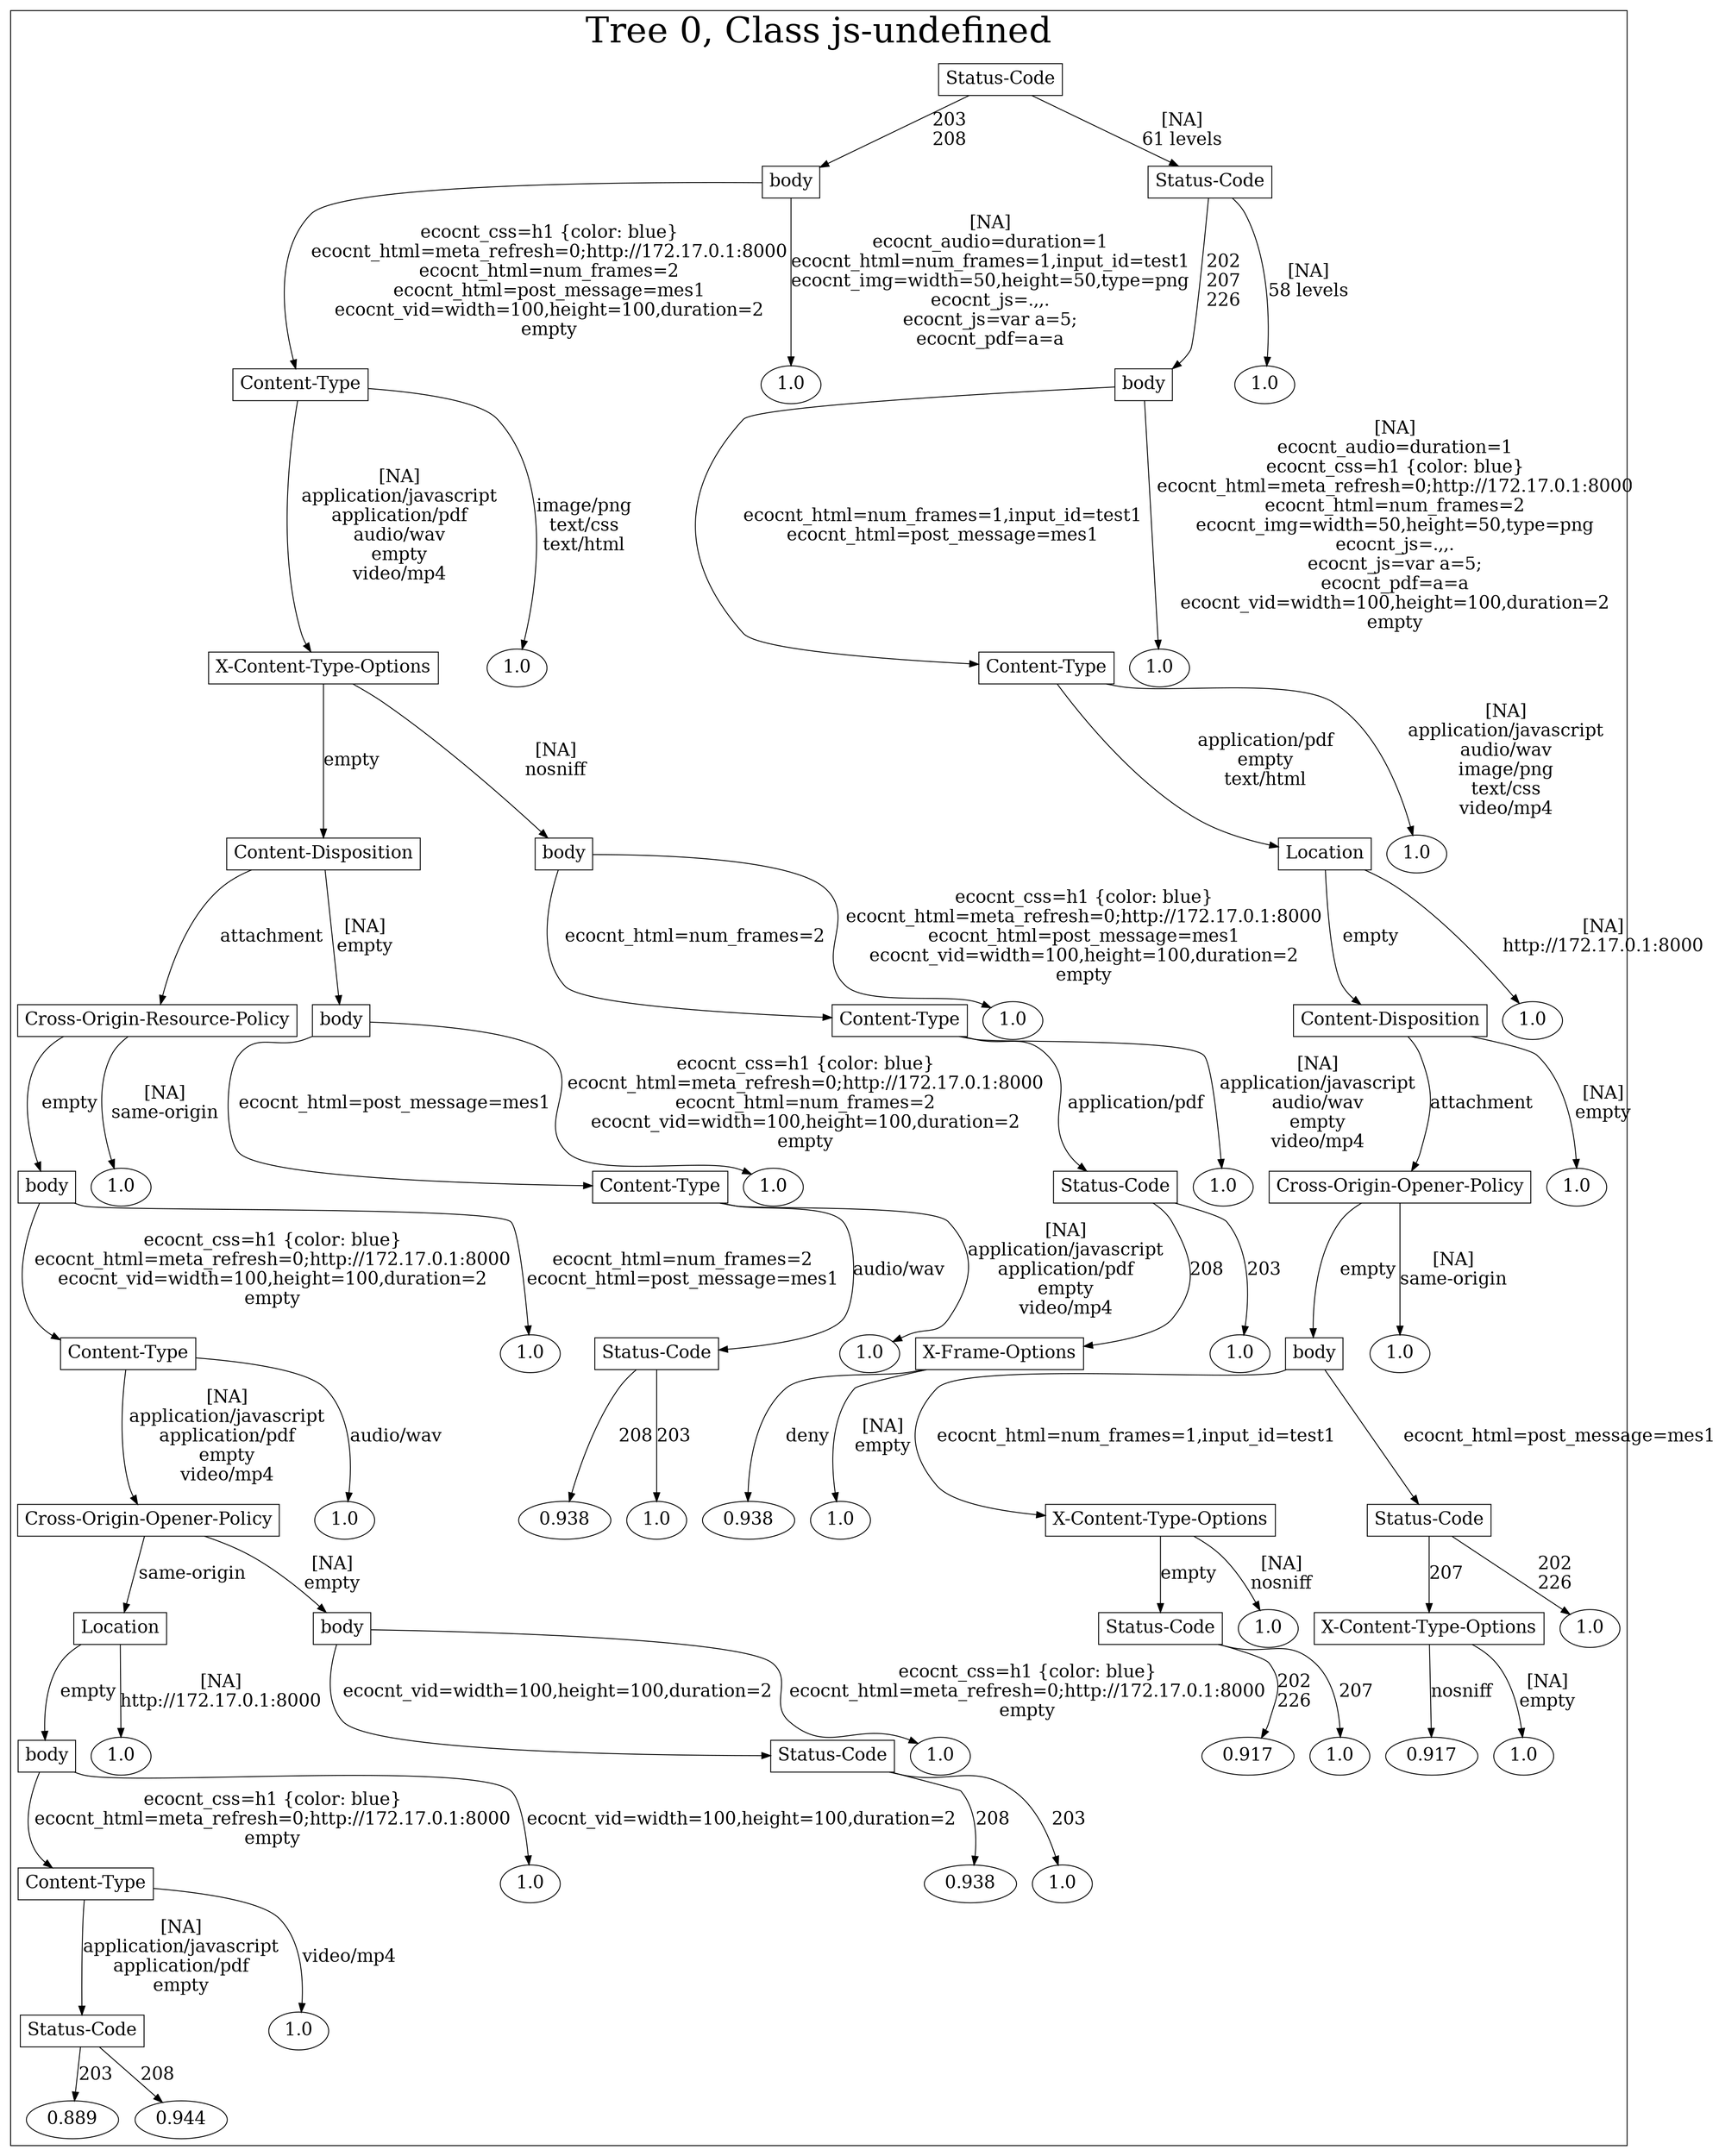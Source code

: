 /*
Generated by:
    http://https://github.com/h2oai/h2o-3/tree/master/h2o-genmodel/src/main/java/hex/genmodel/tools/PrintMojo.java
*/

/*
On a mac:

$ brew install graphviz
$ dot -Tpng file.gv -o file.png
$ open file.png
*/

digraph G {

subgraph cluster_0 {
/* Nodes */

/* Level 0 */
{
"SG_0_Node_0" [shape=box, fontsize=20, label="Status-Code"]
}

/* Level 1 */
{
"SG_0_Node_1" [shape=box, fontsize=20, label="body"]
"SG_0_Node_2" [shape=box, fontsize=20, label="Status-Code"]
}

/* Level 2 */
{
"SG_0_Node_3" [shape=box, fontsize=20, label="Content-Type"]
"SG_0_Node_40" [fontsize=20, label="1.0"]
"SG_0_Node_4" [shape=box, fontsize=20, label="body"]
"SG_0_Node_41" [fontsize=20, label="1.0"]
}

/* Level 3 */
{
"SG_0_Node_5" [shape=box, fontsize=20, label="X-Content-Type-Options"]
"SG_0_Node_42" [fontsize=20, label="1.0"]
"SG_0_Node_6" [shape=box, fontsize=20, label="Content-Type"]
"SG_0_Node_43" [fontsize=20, label="1.0"]
}

/* Level 4 */
{
"SG_0_Node_7" [shape=box, fontsize=20, label="Content-Disposition"]
"SG_0_Node_8" [shape=box, fontsize=20, label="body"]
"SG_0_Node_9" [shape=box, fontsize=20, label="Location"]
"SG_0_Node_44" [fontsize=20, label="1.0"]
}

/* Level 5 */
{
"SG_0_Node_10" [shape=box, fontsize=20, label="Cross-Origin-Resource-Policy"]
"SG_0_Node_11" [shape=box, fontsize=20, label="body"]
"SG_0_Node_12" [shape=box, fontsize=20, label="Content-Type"]
"SG_0_Node_45" [fontsize=20, label="1.0"]
"SG_0_Node_13" [shape=box, fontsize=20, label="Content-Disposition"]
"SG_0_Node_46" [fontsize=20, label="1.0"]
}

/* Level 6 */
{
"SG_0_Node_14" [shape=box, fontsize=20, label="body"]
"SG_0_Node_47" [fontsize=20, label="1.0"]
"SG_0_Node_15" [shape=box, fontsize=20, label="Content-Type"]
"SG_0_Node_48" [fontsize=20, label="1.0"]
"SG_0_Node_16" [shape=box, fontsize=20, label="Status-Code"]
"SG_0_Node_49" [fontsize=20, label="1.0"]
"SG_0_Node_17" [shape=box, fontsize=20, label="Cross-Origin-Opener-Policy"]
"SG_0_Node_50" [fontsize=20, label="1.0"]
}

/* Level 7 */
{
"SG_0_Node_18" [shape=box, fontsize=20, label="Content-Type"]
"SG_0_Node_51" [fontsize=20, label="1.0"]
"SG_0_Node_19" [shape=box, fontsize=20, label="Status-Code"]
"SG_0_Node_52" [fontsize=20, label="1.0"]
"SG_0_Node_20" [shape=box, fontsize=20, label="X-Frame-Options"]
"SG_0_Node_53" [fontsize=20, label="1.0"]
"SG_0_Node_21" [shape=box, fontsize=20, label="body"]
"SG_0_Node_54" [fontsize=20, label="1.0"]
}

/* Level 8 */
{
"SG_0_Node_22" [shape=box, fontsize=20, label="Cross-Origin-Opener-Policy"]
"SG_0_Node_55" [fontsize=20, label="1.0"]
"SG_0_Node_56" [fontsize=20, label="0.938"]
"SG_0_Node_57" [fontsize=20, label="1.0"]
"SG_0_Node_58" [fontsize=20, label="0.938"]
"SG_0_Node_59" [fontsize=20, label="1.0"]
"SG_0_Node_25" [shape=box, fontsize=20, label="X-Content-Type-Options"]
"SG_0_Node_26" [shape=box, fontsize=20, label="Status-Code"]
}

/* Level 9 */
{
"SG_0_Node_27" [shape=box, fontsize=20, label="Location"]
"SG_0_Node_28" [shape=box, fontsize=20, label="body"]
"SG_0_Node_29" [shape=box, fontsize=20, label="Status-Code"]
"SG_0_Node_60" [fontsize=20, label="1.0"]
"SG_0_Node_30" [shape=box, fontsize=20, label="X-Content-Type-Options"]
"SG_0_Node_61" [fontsize=20, label="1.0"]
}

/* Level 10 */
{
"SG_0_Node_31" [shape=box, fontsize=20, label="body"]
"SG_0_Node_62" [fontsize=20, label="1.0"]
"SG_0_Node_32" [shape=box, fontsize=20, label="Status-Code"]
"SG_0_Node_63" [fontsize=20, label="1.0"]
"SG_0_Node_64" [fontsize=20, label="0.917"]
"SG_0_Node_65" [fontsize=20, label="1.0"]
"SG_0_Node_66" [fontsize=20, label="0.917"]
"SG_0_Node_67" [fontsize=20, label="1.0"]
}

/* Level 11 */
{
"SG_0_Node_35" [shape=box, fontsize=20, label="Content-Type"]
"SG_0_Node_68" [fontsize=20, label="1.0"]
"SG_0_Node_69" [fontsize=20, label="0.938"]
"SG_0_Node_70" [fontsize=20, label="1.0"]
}

/* Level 12 */
{
"SG_0_Node_37" [shape=box, fontsize=20, label="Status-Code"]
"SG_0_Node_71" [fontsize=20, label="1.0"]
}

/* Level 13 */
{
"SG_0_Node_72" [fontsize=20, label="0.889"]
"SG_0_Node_73" [fontsize=20, label="0.944"]
}

/* Edges */
"SG_0_Node_0" -> "SG_0_Node_1" [fontsize=20, label="203
208
"]
"SG_0_Node_0" -> "SG_0_Node_2" [fontsize=20, label="[NA]
61 levels
"]
"SG_0_Node_2" -> "SG_0_Node_4" [fontsize=20, label="202
207
226
"]
"SG_0_Node_2" -> "SG_0_Node_41" [fontsize=20, label="[NA]
58 levels
"]
"SG_0_Node_4" -> "SG_0_Node_6" [fontsize=20, label="ecocnt_html=num_frames=1,input_id=test1
ecocnt_html=post_message=mes1
"]
"SG_0_Node_4" -> "SG_0_Node_43" [fontsize=20, label="[NA]
ecocnt_audio=duration=1
ecocnt_css=h1 {color: blue}
ecocnt_html=meta_refresh=0;http://172.17.0.1:8000
ecocnt_html=num_frames=2
ecocnt_img=width=50,height=50,type=png
ecocnt_js=.,,.
ecocnt_js=var a=5;
ecocnt_pdf=a=a
ecocnt_vid=width=100,height=100,duration=2
empty
"]
"SG_0_Node_6" -> "SG_0_Node_9" [fontsize=20, label="application/pdf
empty
text/html
"]
"SG_0_Node_6" -> "SG_0_Node_44" [fontsize=20, label="[NA]
application/javascript
audio/wav
image/png
text/css
video/mp4
"]
"SG_0_Node_9" -> "SG_0_Node_13" [fontsize=20, label="empty
"]
"SG_0_Node_9" -> "SG_0_Node_46" [fontsize=20, label="[NA]
http://172.17.0.1:8000
"]
"SG_0_Node_13" -> "SG_0_Node_17" [fontsize=20, label="attachment
"]
"SG_0_Node_13" -> "SG_0_Node_50" [fontsize=20, label="[NA]
empty
"]
"SG_0_Node_17" -> "SG_0_Node_21" [fontsize=20, label="empty
"]
"SG_0_Node_17" -> "SG_0_Node_54" [fontsize=20, label="[NA]
same-origin
"]
"SG_0_Node_21" -> "SG_0_Node_25" [fontsize=20, label="ecocnt_html=num_frames=1,input_id=test1
"]
"SG_0_Node_21" -> "SG_0_Node_26" [fontsize=20, label="ecocnt_html=post_message=mes1
"]
"SG_0_Node_26" -> "SG_0_Node_30" [fontsize=20, label="207
"]
"SG_0_Node_26" -> "SG_0_Node_61" [fontsize=20, label="202
226
"]
"SG_0_Node_30" -> "SG_0_Node_66" [fontsize=20, label="nosniff
"]
"SG_0_Node_30" -> "SG_0_Node_67" [fontsize=20, label="[NA]
empty
"]
"SG_0_Node_25" -> "SG_0_Node_29" [fontsize=20, label="empty
"]
"SG_0_Node_25" -> "SG_0_Node_60" [fontsize=20, label="[NA]
nosniff
"]
"SG_0_Node_29" -> "SG_0_Node_64" [fontsize=20, label="202
226
"]
"SG_0_Node_29" -> "SG_0_Node_65" [fontsize=20, label="207
"]
"SG_0_Node_1" -> "SG_0_Node_3" [fontsize=20, label="ecocnt_css=h1 {color: blue}
ecocnt_html=meta_refresh=0;http://172.17.0.1:8000
ecocnt_html=num_frames=2
ecocnt_html=post_message=mes1
ecocnt_vid=width=100,height=100,duration=2
empty
"]
"SG_0_Node_1" -> "SG_0_Node_40" [fontsize=20, label="[NA]
ecocnt_audio=duration=1
ecocnt_html=num_frames=1,input_id=test1
ecocnt_img=width=50,height=50,type=png
ecocnt_js=.,,.
ecocnt_js=var a=5;
ecocnt_pdf=a=a
"]
"SG_0_Node_3" -> "SG_0_Node_5" [fontsize=20, label="[NA]
application/javascript
application/pdf
audio/wav
empty
video/mp4
"]
"SG_0_Node_3" -> "SG_0_Node_42" [fontsize=20, label="image/png
text/css
text/html
"]
"SG_0_Node_5" -> "SG_0_Node_7" [fontsize=20, label="empty
"]
"SG_0_Node_5" -> "SG_0_Node_8" [fontsize=20, label="[NA]
nosniff
"]
"SG_0_Node_8" -> "SG_0_Node_12" [fontsize=20, label="ecocnt_html=num_frames=2
"]
"SG_0_Node_8" -> "SG_0_Node_45" [fontsize=20, label="ecocnt_css=h1 {color: blue}
ecocnt_html=meta_refresh=0;http://172.17.0.1:8000
ecocnt_html=post_message=mes1
ecocnt_vid=width=100,height=100,duration=2
empty
"]
"SG_0_Node_12" -> "SG_0_Node_16" [fontsize=20, label="application/pdf
"]
"SG_0_Node_12" -> "SG_0_Node_49" [fontsize=20, label="[NA]
application/javascript
audio/wav
empty
video/mp4
"]
"SG_0_Node_16" -> "SG_0_Node_20" [fontsize=20, label="208
"]
"SG_0_Node_16" -> "SG_0_Node_53" [fontsize=20, label="203
"]
"SG_0_Node_20" -> "SG_0_Node_58" [fontsize=20, label="deny
"]
"SG_0_Node_20" -> "SG_0_Node_59" [fontsize=20, label="[NA]
empty
"]
"SG_0_Node_7" -> "SG_0_Node_10" [fontsize=20, label="attachment
"]
"SG_0_Node_7" -> "SG_0_Node_11" [fontsize=20, label="[NA]
empty
"]
"SG_0_Node_11" -> "SG_0_Node_15" [fontsize=20, label="ecocnt_html=post_message=mes1
"]
"SG_0_Node_11" -> "SG_0_Node_48" [fontsize=20, label="ecocnt_css=h1 {color: blue}
ecocnt_html=meta_refresh=0;http://172.17.0.1:8000
ecocnt_html=num_frames=2
ecocnt_vid=width=100,height=100,duration=2
empty
"]
"SG_0_Node_15" -> "SG_0_Node_19" [fontsize=20, label="audio/wav
"]
"SG_0_Node_15" -> "SG_0_Node_52" [fontsize=20, label="[NA]
application/javascript
application/pdf
empty
video/mp4
"]
"SG_0_Node_19" -> "SG_0_Node_56" [fontsize=20, label="208
"]
"SG_0_Node_19" -> "SG_0_Node_57" [fontsize=20, label="203
"]
"SG_0_Node_10" -> "SG_0_Node_14" [fontsize=20, label="empty
"]
"SG_0_Node_10" -> "SG_0_Node_47" [fontsize=20, label="[NA]
same-origin
"]
"SG_0_Node_14" -> "SG_0_Node_18" [fontsize=20, label="ecocnt_css=h1 {color: blue}
ecocnt_html=meta_refresh=0;http://172.17.0.1:8000
ecocnt_vid=width=100,height=100,duration=2
empty
"]
"SG_0_Node_14" -> "SG_0_Node_51" [fontsize=20, label="ecocnt_html=num_frames=2
ecocnt_html=post_message=mes1
"]
"SG_0_Node_18" -> "SG_0_Node_22" [fontsize=20, label="[NA]
application/javascript
application/pdf
empty
video/mp4
"]
"SG_0_Node_18" -> "SG_0_Node_55" [fontsize=20, label="audio/wav
"]
"SG_0_Node_22" -> "SG_0_Node_27" [fontsize=20, label="same-origin
"]
"SG_0_Node_22" -> "SG_0_Node_28" [fontsize=20, label="[NA]
empty
"]
"SG_0_Node_28" -> "SG_0_Node_32" [fontsize=20, label="ecocnt_vid=width=100,height=100,duration=2
"]
"SG_0_Node_28" -> "SG_0_Node_63" [fontsize=20, label="ecocnt_css=h1 {color: blue}
ecocnt_html=meta_refresh=0;http://172.17.0.1:8000
empty
"]
"SG_0_Node_32" -> "SG_0_Node_69" [fontsize=20, label="208
"]
"SG_0_Node_32" -> "SG_0_Node_70" [fontsize=20, label="203
"]
"SG_0_Node_27" -> "SG_0_Node_31" [fontsize=20, label="empty
"]
"SG_0_Node_27" -> "SG_0_Node_62" [fontsize=20, label="[NA]
http://172.17.0.1:8000
"]
"SG_0_Node_31" -> "SG_0_Node_35" [fontsize=20, label="ecocnt_css=h1 {color: blue}
ecocnt_html=meta_refresh=0;http://172.17.0.1:8000
empty
"]
"SG_0_Node_31" -> "SG_0_Node_68" [fontsize=20, label="ecocnt_vid=width=100,height=100,duration=2
"]
"SG_0_Node_35" -> "SG_0_Node_37" [fontsize=20, label="[NA]
application/javascript
application/pdf
empty
"]
"SG_0_Node_35" -> "SG_0_Node_71" [fontsize=20, label="video/mp4
"]
"SG_0_Node_37" -> "SG_0_Node_72" [fontsize=20, label="203
"]
"SG_0_Node_37" -> "SG_0_Node_73" [fontsize=20, label="208
"]

fontsize=40
label="Tree 0, Class js-undefined"
}

}

